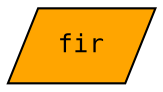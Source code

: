 digraph fir_cg
{
  graph [rankdir="TB", nodesep = "0.175"];
  node [fontname="Courier", fontsize="12", style="filled"];
  edge [fontname="Courier", fontsize="12"];

  fir  [label="fir", ntype="node", argix="-1", dataspec="na", bb="-1", shape="parallelogram", fillcolor="orange"];


}
